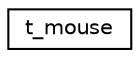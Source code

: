 digraph "Graphical Class Hierarchy"
{
  edge [fontname="Helvetica",fontsize="10",labelfontname="Helvetica",labelfontsize="10"];
  node [fontname="Helvetica",fontsize="10",shape=record];
  rankdir="LR";
  Node0 [label="t_mouse",height=0.2,width=0.4,color="black", fillcolor="white", style="filled",URL="$structt__mouse.html"];
}
